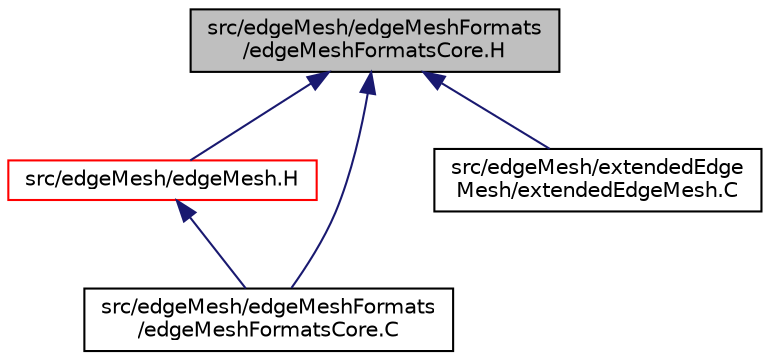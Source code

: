 digraph "src/edgeMesh/edgeMeshFormats/edgeMeshFormatsCore.H"
{
  bgcolor="transparent";
  edge [fontname="Helvetica",fontsize="10",labelfontname="Helvetica",labelfontsize="10"];
  node [fontname="Helvetica",fontsize="10",shape=record];
  Node1 [label="src/edgeMesh/edgeMeshFormats\l/edgeMeshFormatsCore.H",height=0.2,width=0.4,color="black", fillcolor="grey75", style="filled", fontcolor="black"];
  Node1 -> Node2 [dir="back",color="midnightblue",fontsize="10",style="solid",fontname="Helvetica"];
  Node2 [label="src/edgeMesh/edgeMesh.H",height=0.2,width=0.4,color="red",URL="$a04936.html"];
  Node2 -> Node3 [dir="back",color="midnightblue",fontsize="10",style="solid",fontname="Helvetica"];
  Node3 [label="src/edgeMesh/edgeMeshFormats\l/edgeMeshFormatsCore.C",height=0.2,width=0.4,color="black",URL="$a04940.html"];
  Node1 -> Node3 [dir="back",color="midnightblue",fontsize="10",style="solid",fontname="Helvetica"];
  Node1 -> Node4 [dir="back",color="midnightblue",fontsize="10",style="solid",fontname="Helvetica"];
  Node4 [label="src/edgeMesh/extendedEdge\lMesh/extendedEdgeMesh.C",height=0.2,width=0.4,color="black",URL="$a04960.html"];
}
